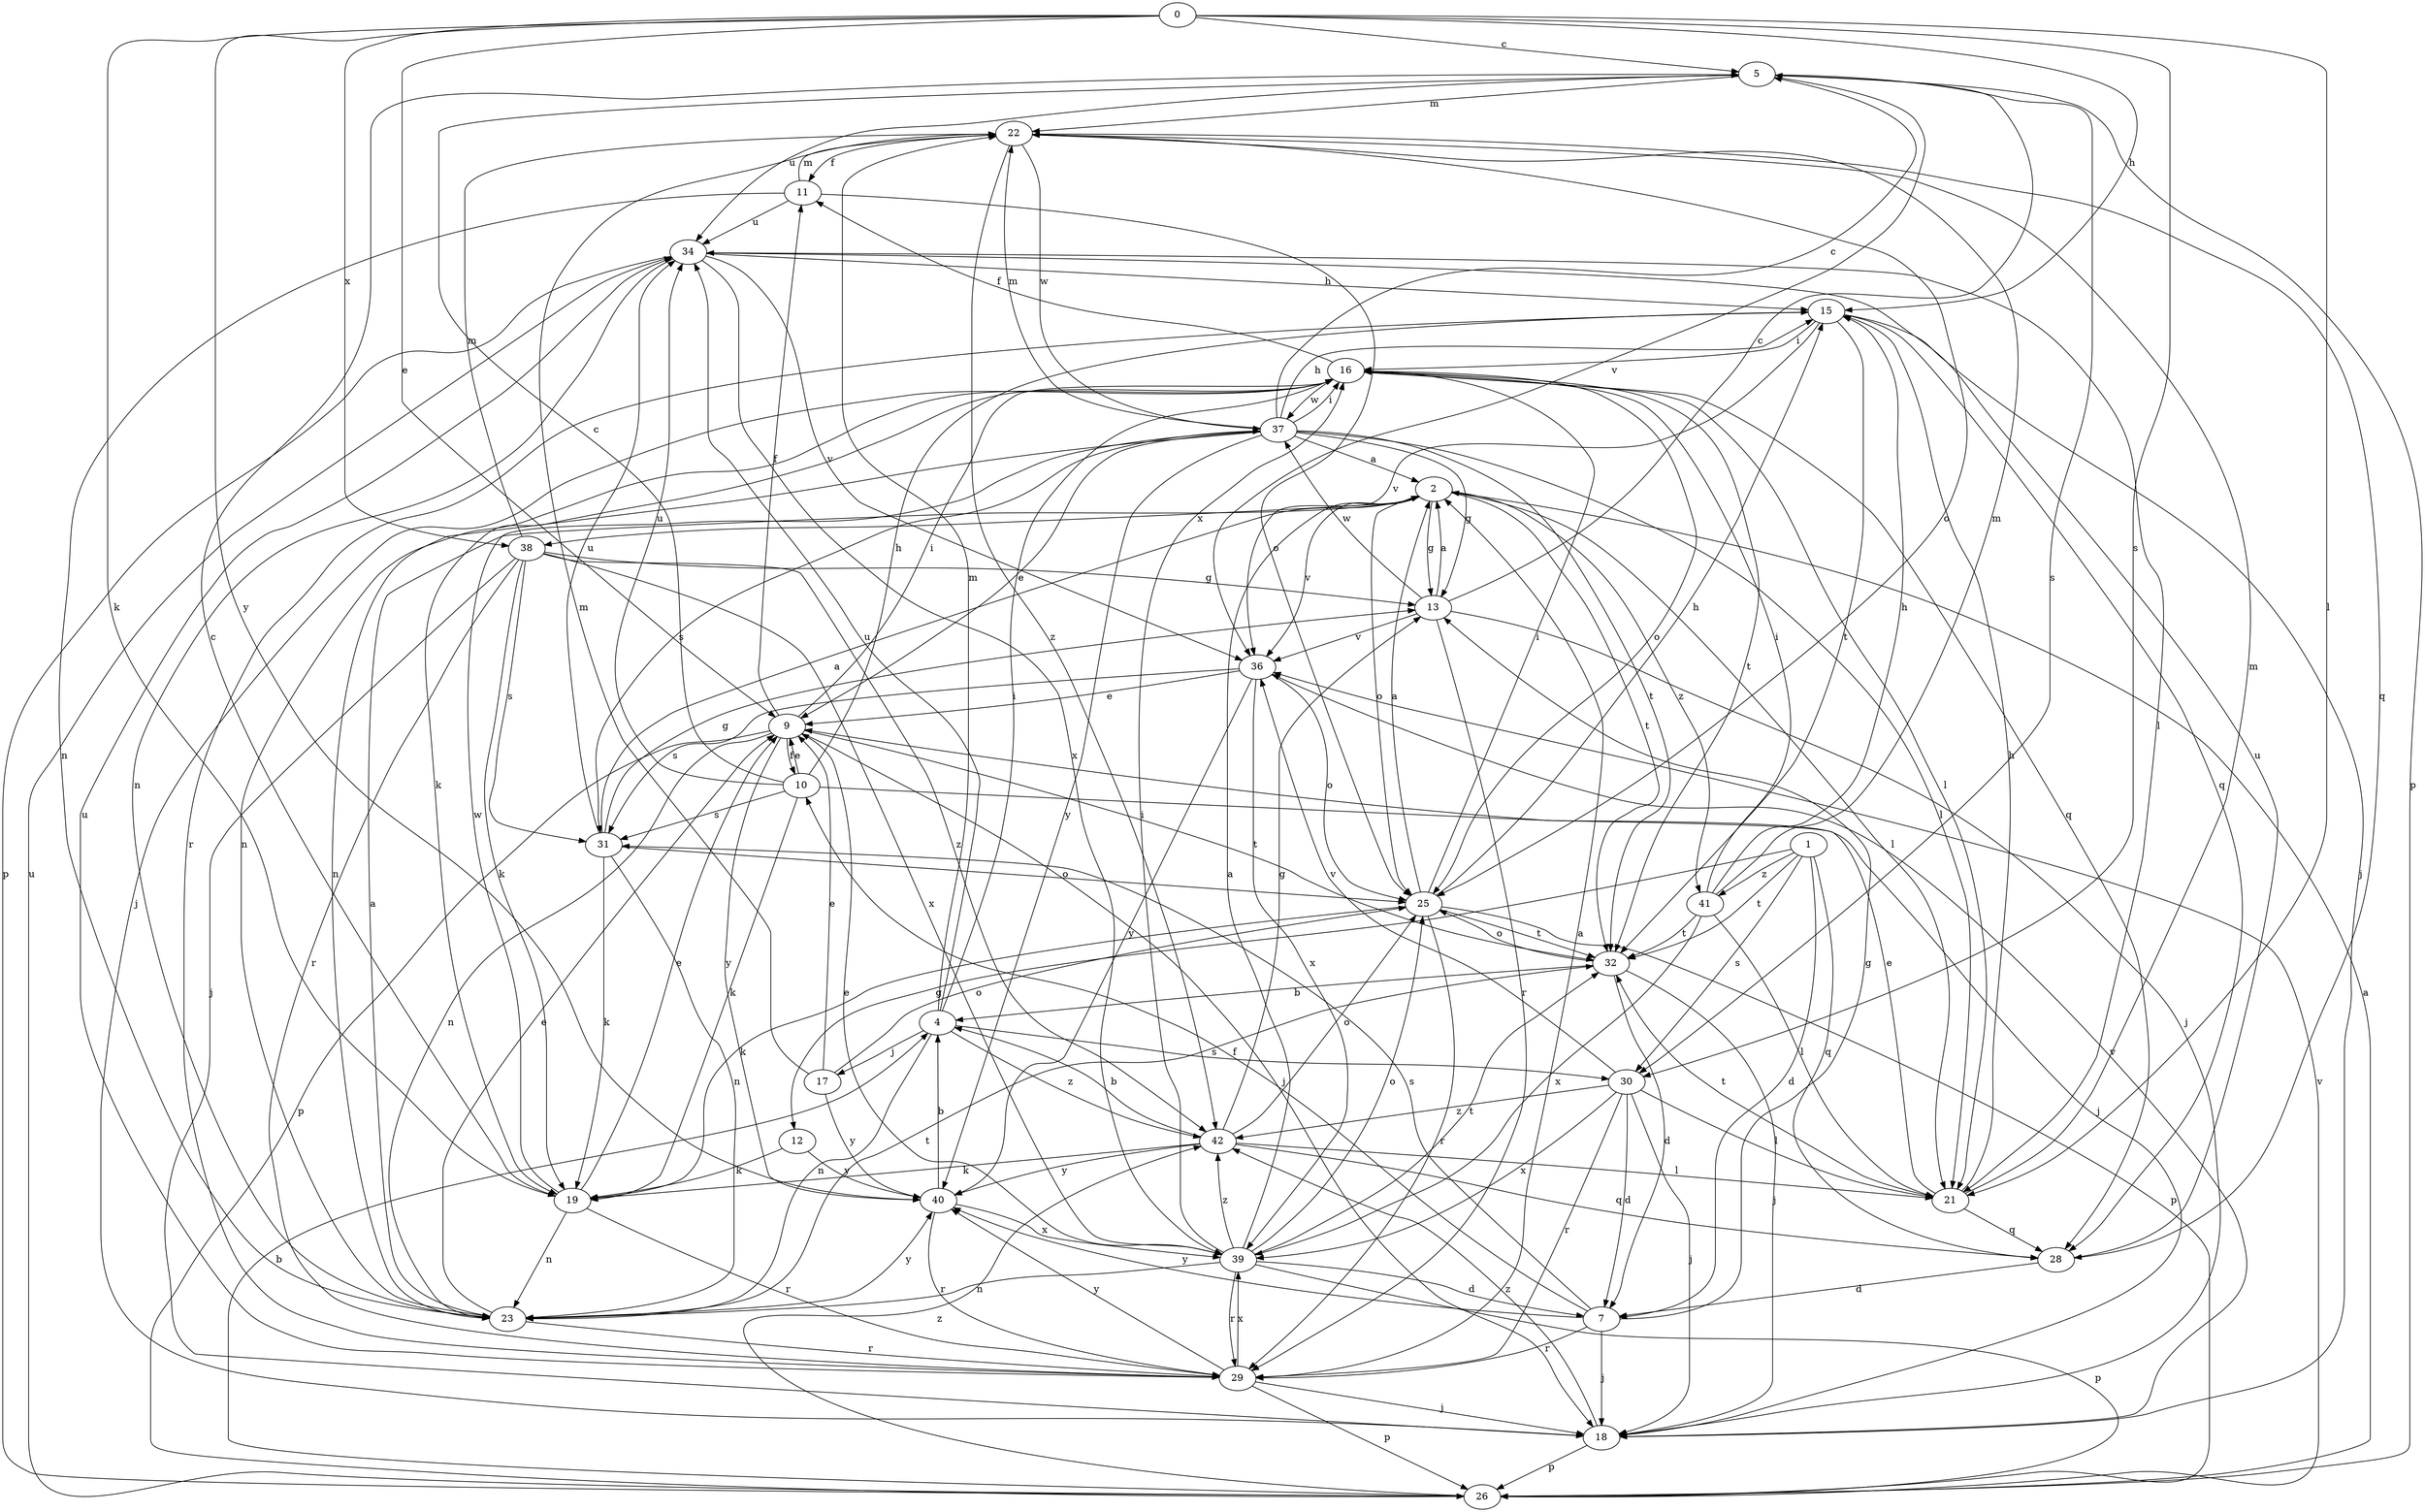 strict digraph  {
0;
1;
2;
4;
5;
7;
9;
10;
11;
12;
13;
15;
16;
17;
18;
19;
21;
22;
23;
25;
26;
28;
29;
30;
31;
32;
34;
36;
37;
38;
39;
40;
41;
42;
0 -> 5  [label=c];
0 -> 9  [label=e];
0 -> 15  [label=h];
0 -> 19  [label=k];
0 -> 21  [label=l];
0 -> 30  [label=s];
0 -> 38  [label=x];
0 -> 40  [label=y];
1 -> 7  [label=d];
1 -> 12  [label=g];
1 -> 28  [label=q];
1 -> 30  [label=s];
1 -> 32  [label=t];
1 -> 41  [label=z];
2 -> 13  [label=g];
2 -> 21  [label=l];
2 -> 25  [label=o];
2 -> 32  [label=t];
2 -> 36  [label=v];
2 -> 38  [label=x];
2 -> 41  [label=z];
4 -> 16  [label=i];
4 -> 17  [label=j];
4 -> 22  [label=m];
4 -> 23  [label=n];
4 -> 30  [label=s];
4 -> 34  [label=u];
4 -> 42  [label=z];
5 -> 22  [label=m];
5 -> 26  [label=p];
5 -> 30  [label=s];
5 -> 34  [label=u];
5 -> 36  [label=v];
7 -> 10  [label=f];
7 -> 13  [label=g];
7 -> 18  [label=j];
7 -> 29  [label=r];
7 -> 31  [label=s];
7 -> 40  [label=y];
9 -> 10  [label=f];
9 -> 11  [label=f];
9 -> 16  [label=i];
9 -> 18  [label=j];
9 -> 23  [label=n];
9 -> 26  [label=p];
9 -> 32  [label=t];
9 -> 40  [label=y];
10 -> 5  [label=c];
10 -> 9  [label=e];
10 -> 15  [label=h];
10 -> 18  [label=j];
10 -> 19  [label=k];
10 -> 31  [label=s];
10 -> 34  [label=u];
11 -> 22  [label=m];
11 -> 23  [label=n];
11 -> 25  [label=o];
11 -> 34  [label=u];
12 -> 19  [label=k];
12 -> 40  [label=y];
13 -> 2  [label=a];
13 -> 5  [label=c];
13 -> 18  [label=j];
13 -> 29  [label=r];
13 -> 36  [label=v];
13 -> 37  [label=w];
15 -> 16  [label=i];
15 -> 18  [label=j];
15 -> 28  [label=q];
15 -> 29  [label=r];
15 -> 32  [label=t];
15 -> 36  [label=v];
16 -> 11  [label=f];
16 -> 18  [label=j];
16 -> 19  [label=k];
16 -> 21  [label=l];
16 -> 23  [label=n];
16 -> 25  [label=o];
16 -> 28  [label=q];
16 -> 32  [label=t];
16 -> 37  [label=w];
17 -> 9  [label=e];
17 -> 22  [label=m];
17 -> 25  [label=o];
17 -> 40  [label=y];
18 -> 26  [label=p];
18 -> 36  [label=v];
18 -> 42  [label=z];
19 -> 5  [label=c];
19 -> 9  [label=e];
19 -> 23  [label=n];
19 -> 29  [label=r];
19 -> 37  [label=w];
21 -> 9  [label=e];
21 -> 15  [label=h];
21 -> 22  [label=m];
21 -> 28  [label=q];
21 -> 32  [label=t];
22 -> 11  [label=f];
22 -> 25  [label=o];
22 -> 28  [label=q];
22 -> 37  [label=w];
22 -> 42  [label=z];
23 -> 2  [label=a];
23 -> 9  [label=e];
23 -> 29  [label=r];
23 -> 32  [label=t];
23 -> 40  [label=y];
25 -> 2  [label=a];
25 -> 15  [label=h];
25 -> 16  [label=i];
25 -> 19  [label=k];
25 -> 26  [label=p];
25 -> 29  [label=r];
25 -> 32  [label=t];
26 -> 2  [label=a];
26 -> 4  [label=b];
26 -> 34  [label=u];
26 -> 36  [label=v];
26 -> 42  [label=z];
28 -> 7  [label=d];
28 -> 34  [label=u];
29 -> 2  [label=a];
29 -> 18  [label=j];
29 -> 26  [label=p];
29 -> 34  [label=u];
29 -> 39  [label=x];
29 -> 40  [label=y];
30 -> 7  [label=d];
30 -> 18  [label=j];
30 -> 21  [label=l];
30 -> 29  [label=r];
30 -> 36  [label=v];
30 -> 39  [label=x];
30 -> 42  [label=z];
31 -> 2  [label=a];
31 -> 13  [label=g];
31 -> 19  [label=k];
31 -> 23  [label=n];
31 -> 25  [label=o];
31 -> 34  [label=u];
32 -> 4  [label=b];
32 -> 7  [label=d];
32 -> 18  [label=j];
32 -> 25  [label=o];
34 -> 15  [label=h];
34 -> 21  [label=l];
34 -> 23  [label=n];
34 -> 26  [label=p];
34 -> 36  [label=v];
34 -> 39  [label=x];
36 -> 9  [label=e];
36 -> 25  [label=o];
36 -> 31  [label=s];
36 -> 39  [label=x];
36 -> 40  [label=y];
37 -> 2  [label=a];
37 -> 5  [label=c];
37 -> 9  [label=e];
37 -> 13  [label=g];
37 -> 15  [label=h];
37 -> 16  [label=i];
37 -> 21  [label=l];
37 -> 22  [label=m];
37 -> 23  [label=n];
37 -> 31  [label=s];
37 -> 32  [label=t];
37 -> 40  [label=y];
38 -> 13  [label=g];
38 -> 18  [label=j];
38 -> 19  [label=k];
38 -> 22  [label=m];
38 -> 29  [label=r];
38 -> 31  [label=s];
38 -> 39  [label=x];
38 -> 42  [label=z];
39 -> 2  [label=a];
39 -> 7  [label=d];
39 -> 9  [label=e];
39 -> 16  [label=i];
39 -> 23  [label=n];
39 -> 25  [label=o];
39 -> 26  [label=p];
39 -> 29  [label=r];
39 -> 32  [label=t];
39 -> 42  [label=z];
40 -> 4  [label=b];
40 -> 29  [label=r];
40 -> 39  [label=x];
41 -> 15  [label=h];
41 -> 16  [label=i];
41 -> 21  [label=l];
41 -> 22  [label=m];
41 -> 32  [label=t];
41 -> 39  [label=x];
42 -> 4  [label=b];
42 -> 13  [label=g];
42 -> 19  [label=k];
42 -> 21  [label=l];
42 -> 25  [label=o];
42 -> 28  [label=q];
42 -> 40  [label=y];
}
